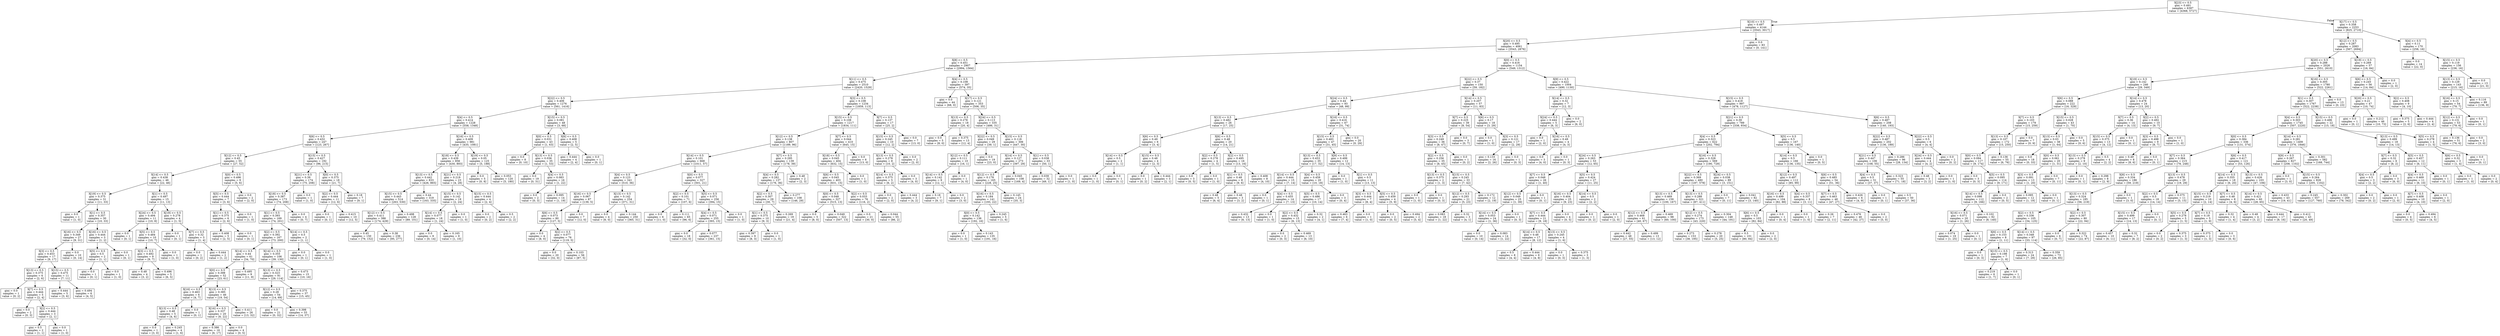 digraph Tree {
node [shape=box] ;
0 [label="X[23] <= 0.5\ngini = 0.491\nsamples = 6397\nvalue = [4368, 5727]"] ;
1 [label="X[10] <= 0.5\ngini = 0.497\nsamples = 4144\nvalue = [3543, 3017]"] ;
0 -> 1 [labeldistance=2.5, labelangle=45, headlabel="True"] ;
2 [label="X[20] <= 0.5\ngini = 0.495\nsamples = 4061\nvalue = [3543, 2876]"] ;
1 -> 2 ;
3 [label="X[8] <= 0.5\ngini = 0.451\nsamples = 2907\nvalue = [2994, 1564]"] ;
2 -> 3 ;
4 [label="X[11] <= 0.5\ngini = 0.475\nsamples = 2510\nvalue = [2420, 1529]"] ;
3 -> 4 ;
5 [label="X[22] <= 0.5\ngini = 0.406\nsamples = 1276\nvalue = [561, 1416]"] ;
4 -> 5 ;
6 [label="X[4] <= 0.5\ngini = 0.414\nsamples = 1228\nvalue = [558, 1348]"] ;
5 -> 6 ;
7 [label="X[6] <= 0.5\ngini = 0.432\nsamples = 247\nvalue = [123, 267]"] ;
6 -> 7 ;
8 [label="X[12] <= 0.5\ngini = 0.45\nsamples = 55\nvalue = [27, 52]"] ;
7 -> 8 ;
9 [label="X[14] <= 0.5\ngini = 0.438\nsamples = 46\nvalue = [22, 46]"] ;
8 -> 9 ;
10 [label="X[19] <= 0.5\ngini = 0.375\nsamples = 31\nvalue = [11, 33]"] ;
9 -> 10 ;
11 [label="gini = 0.0\nsamples = 1\nvalue = [1, 0]"] ;
10 -> 11 ;
12 [label="X[1] <= 0.5\ngini = 0.357\nsamples = 30\nvalue = [10, 33]"] ;
10 -> 12 ;
13 [label="X[16] <= 0.5\ngini = 0.349\nsamples = 27\nvalue = [9, 31]"] ;
12 -> 13 ;
14 [label="X[3] <= 0.5\ngini = 0.453\nsamples = 17\nvalue = [9, 17]"] ;
13 -> 14 ;
15 [label="X[13] <= 0.5\ngini = 0.375\nsamples = 6\nvalue = [2, 6]"] ;
14 -> 15 ;
16 [label="gini = 0.0\nsamples = 1\nvalue = [0, 2]"] ;
15 -> 16 ;
17 [label="X[7] <= 0.5\ngini = 0.444\nsamples = 5\nvalue = [2, 4]"] ;
15 -> 17 ;
18 [label="gini = 0.0\nsamples = 2\nvalue = [0, 3]"] ;
17 -> 18 ;
19 [label="X[2] <= 0.5\ngini = 0.444\nsamples = 3\nvalue = [2, 1]"] ;
17 -> 19 ;
20 [label="gini = 0.5\nsamples = 2\nvalue = [1, 1]"] ;
19 -> 20 ;
21 [label="gini = 0.0\nsamples = 1\nvalue = [1, 0]"] ;
19 -> 21 ;
22 [label="X[15] <= 0.5\ngini = 0.475\nsamples = 11\nvalue = [7, 11]"] ;
14 -> 22 ;
23 [label="gini = 0.444\nsamples = 5\nvalue = [3, 6]"] ;
22 -> 23 ;
24 [label="gini = 0.494\nsamples = 6\nvalue = [4, 5]"] ;
22 -> 24 ;
25 [label="gini = 0.0\nsamples = 10\nvalue = [0, 14]"] ;
13 -> 25 ;
26 [label="X[16] <= 0.5\ngini = 0.444\nsamples = 3\nvalue = [1, 2]"] ;
12 -> 26 ;
27 [label="X[5] <= 0.5\ngini = 0.5\nsamples = 2\nvalue = [1, 1]"] ;
26 -> 27 ;
28 [label="gini = 0.0\nsamples = 1\nvalue = [0, 1]"] ;
27 -> 28 ;
29 [label="gini = 0.0\nsamples = 1\nvalue = [1, 0]"] ;
27 -> 29 ;
30 [label="gini = 0.0\nsamples = 1\nvalue = [0, 1]"] ;
26 -> 30 ;
31 [label="X[1] <= 0.5\ngini = 0.497\nsamples = 15\nvalue = [11, 13]"] ;
9 -> 31 ;
32 [label="X[24] <= 0.5\ngini = 0.494\nsamples = 11\nvalue = [10, 8]"] ;
31 -> 32 ;
33 [label="gini = 0.0\nsamples = 1\nvalue = [0, 1]"] ;
32 -> 33 ;
34 [label="X[5] <= 0.5\ngini = 0.484\nsamples = 10\nvalue = [10, 7]"] ;
32 -> 34 ;
35 [label="X[3] <= 0.5\ngini = 0.492\nsamples = 9\nvalue = [9, 7]"] ;
34 -> 35 ;
36 [label="gini = 0.48\nsamples = 4\nvalue = [3, 2]"] ;
35 -> 36 ;
37 [label="gini = 0.496\nsamples = 5\nvalue = [6, 5]"] ;
35 -> 37 ;
38 [label="gini = 0.0\nsamples = 1\nvalue = [1, 0]"] ;
34 -> 38 ;
39 [label="X[19] <= 0.5\ngini = 0.278\nsamples = 4\nvalue = [1, 5]"] ;
31 -> 39 ;
40 [label="gini = 0.0\nsamples = 1\nvalue = [0, 1]"] ;
39 -> 40 ;
41 [label="X[7] <= 0.5\ngini = 0.32\nsamples = 3\nvalue = [1, 4]"] ;
39 -> 41 ;
42 [label="gini = 0.0\nsamples = 1\nvalue = [0, 2]"] ;
41 -> 42 ;
43 [label="gini = 0.444\nsamples = 2\nvalue = [1, 2]"] ;
41 -> 43 ;
44 [label="X[0] <= 0.5\ngini = 0.496\nsamples = 9\nvalue = [5, 6]"] ;
8 -> 44 ;
45 [label="X[5] <= 0.5\ngini = 0.444\nsamples = 7\nvalue = [3, 6]"] ;
44 -> 45 ;
46 [label="X[1] <= 0.5\ngini = 0.375\nsamples = 6\nvalue = [2, 6]"] ;
45 -> 46 ;
47 [label="gini = 0.408\nsamples = 5\nvalue = [2, 5]"] ;
46 -> 47 ;
48 [label="gini = 0.0\nsamples = 1\nvalue = [0, 1]"] ;
46 -> 48 ;
49 [label="gini = 0.0\nsamples = 1\nvalue = [1, 0]"] ;
45 -> 49 ;
50 [label="gini = 0.0\nsamples = 2\nvalue = [2, 0]"] ;
44 -> 50 ;
51 [label="X[15] <= 0.5\ngini = 0.427\nsamples = 192\nvalue = [96, 215]"] ;
7 -> 51 ;
52 [label="X[21] <= 0.5\ngini = 0.39\nsamples = 174\nvalue = [75, 208]"] ;
51 -> 52 ;
53 [label="X[18] <= 0.5\ngini = 0.387\nsamples = 173\nvalue = [74, 208]"] ;
52 -> 53 ;
54 [label="X[1] <= 0.5\ngini = 0.393\nsamples = 169\nvalue = [74, 201]"] ;
53 -> 54 ;
55 [label="X[2] <= 0.5\ngini = 0.392\nsamples = 167\nvalue = [73, 200]"] ;
54 -> 55 ;
56 [label="X[14] <= 0.5\ngini = 0.44\nsamples = 61\nvalue = [34, 70]"] ;
55 -> 56 ;
57 [label="X[0] <= 0.5\ngini = 0.398\nsamples = 52\nvalue = [23, 61]"] ;
56 -> 57 ;
58 [label="X[16] <= 0.5\ngini = 0.463\nsamples = 6\nvalue = [4, 7]"] ;
57 -> 58 ;
59 [label="X[13] <= 0.5\ngini = 0.48\nsamples = 5\nvalue = [4, 6]"] ;
58 -> 59 ;
60 [label="gini = 0.0\nsamples = 1\nvalue = [3, 0]"] ;
59 -> 60 ;
61 [label="gini = 0.245\nsamples = 4\nvalue = [1, 6]"] ;
59 -> 61 ;
62 [label="gini = 0.0\nsamples = 1\nvalue = [0, 1]"] ;
58 -> 62 ;
63 [label="X[13] <= 0.5\ngini = 0.385\nsamples = 46\nvalue = [19, 54]"] ;
57 -> 63 ;
64 [label="X[16] <= 0.5\ngini = 0.337\nsamples = 20\nvalue = [6, 22]"] ;
63 -> 64 ;
65 [label="gini = 0.386\nsamples = 16\nvalue = [6, 17]"] ;
64 -> 65 ;
66 [label="gini = 0.0\nsamples = 4\nvalue = [0, 5]"] ;
64 -> 66 ;
67 [label="gini = 0.411\nsamples = 26\nvalue = [13, 32]"] ;
63 -> 67 ;
68 [label="gini = 0.495\nsamples = 9\nvalue = [11, 9]"] ;
56 -> 68 ;
69 [label="X[14] <= 0.5\ngini = 0.355\nsamples = 106\nvalue = [39, 130]"] ;
55 -> 69 ;
70 [label="X[13] <= 0.5\ngini = 0.323\nsamples = 91\nvalue = [29, 114]"] ;
69 -> 70 ;
71 [label="X[12] <= 0.5\ngini = 0.28\nsamples = 54\nvalue = [14, 69]"] ;
70 -> 71 ;
72 [label="gini = 0.0\nsamples = 21\nvalue = [0, 32]"] ;
71 -> 72 ;
73 [label="gini = 0.398\nsamples = 33\nvalue = [14, 37]"] ;
71 -> 73 ;
74 [label="gini = 0.375\nsamples = 37\nvalue = [15, 45]"] ;
70 -> 74 ;
75 [label="gini = 0.473\nsamples = 15\nvalue = [10, 16]"] ;
69 -> 75 ;
76 [label="X[14] <= 0.5\ngini = 0.5\nsamples = 2\nvalue = [1, 1]"] ;
54 -> 76 ;
77 [label="gini = 0.0\nsamples = 1\nvalue = [0, 1]"] ;
76 -> 77 ;
78 [label="gini = 0.0\nsamples = 1\nvalue = [1, 0]"] ;
76 -> 78 ;
79 [label="gini = 0.0\nsamples = 4\nvalue = [0, 7]"] ;
53 -> 79 ;
80 [label="gini = 0.0\nsamples = 1\nvalue = [1, 0]"] ;
52 -> 80 ;
81 [label="X[0] <= 0.5\ngini = 0.375\nsamples = 18\nvalue = [21, 7]"] ;
51 -> 81 ;
82 [label="X[2] <= 0.5\ngini = 0.444\nsamples = 11\nvalue = [12, 6]"] ;
81 -> 82 ;
83 [label="gini = 0.0\nsamples = 1\nvalue = [0, 1]"] ;
82 -> 83 ;
84 [label="gini = 0.415\nsamples = 10\nvalue = [12, 5]"] ;
82 -> 84 ;
85 [label="gini = 0.18\nsamples = 7\nvalue = [9, 1]"] ;
81 -> 85 ;
86 [label="X[16] <= 0.5\ngini = 0.409\nsamples = 981\nvalue = [435, 1081]"] ;
6 -> 86 ;
87 [label="X[18] <= 0.5\ngini = 0.439\nsamples = 856\nvalue = [430, 893]"] ;
86 -> 87 ;
88 [label="X[13] <= 0.5\ngini = 0.442\nsamples = 833\nvalue = [426, 865]"] ;
87 -> 88 ;
89 [label="X[15] <= 0.5\ngini = 0.443\nsamples = 514\nvalue = [263, 530]"] ;
88 -> 89 ;
90 [label="X[12] <= 0.5\ngini = 0.411\nsamples = 386\nvalue = [174, 429]"] ;
89 -> 90 ;
91 [label="gini = 0.45\nsamples = 150\nvalue = [79, 152]"] ;
90 -> 91 ;
92 [label="gini = 0.38\nsamples = 236\nvalue = [95, 277]"] ;
90 -> 92 ;
93 [label="gini = 0.498\nsamples = 128\nvalue = [89, 101]"] ;
89 -> 93 ;
94 [label="gini = 0.44\nsamples = 319\nvalue = [163, 335]"] ;
88 -> 94 ;
95 [label="X[21] <= 0.5\ngini = 0.219\nsamples = 23\nvalue = [4, 28]"] ;
87 -> 95 ;
96 [label="X[15] <= 0.5\ngini = 0.142\nsamples = 19\nvalue = [2, 24]"] ;
95 -> 96 ;
97 [label="X[14] <= 0.5\ngini = 0.077\nsamples = 18\nvalue = [1, 24]"] ;
96 -> 97 ;
98 [label="gini = 0.0\nsamples = 9\nvalue = [0, 14]"] ;
97 -> 98 ;
99 [label="gini = 0.165\nsamples = 9\nvalue = [1, 10]"] ;
97 -> 99 ;
100 [label="gini = 0.0\nsamples = 1\nvalue = [1, 0]"] ;
96 -> 100 ;
101 [label="X[15] <= 0.5\ngini = 0.444\nsamples = 4\nvalue = [2, 4]"] ;
95 -> 101 ;
102 [label="gini = 0.0\nsamples = 2\nvalue = [0, 2]"] ;
101 -> 102 ;
103 [label="gini = 0.5\nsamples = 2\nvalue = [2, 2]"] ;
101 -> 103 ;
104 [label="X[19] <= 0.5\ngini = 0.05\nsamples = 125\nvalue = [5, 188]"] ;
86 -> 104 ;
105 [label="gini = 0.0\nsamples = 5\nvalue = [0, 8]"] ;
104 -> 105 ;
106 [label="gini = 0.053\nsamples = 120\nvalue = [5, 180]"] ;
104 -> 106 ;
107 [label="X[15] <= 0.5\ngini = 0.081\nsamples = 48\nvalue = [3, 68]"] ;
5 -> 107 ;
108 [label="X[0] <= 0.5\ngini = 0.031\nsamples = 43\nvalue = [1, 63]"] ;
107 -> 108 ;
109 [label="gini = 0.0\nsamples = 8\nvalue = [0, 10]"] ;
108 -> 109 ;
110 [label="X[13] <= 0.5\ngini = 0.036\nsamples = 35\nvalue = [1, 53]"] ;
108 -> 110 ;
111 [label="gini = 0.0\nsamples = 19\nvalue = [0, 31]"] ;
110 -> 111 ;
112 [label="X[4] <= 0.5\ngini = 0.083\nsamples = 16\nvalue = [1, 22]"] ;
110 -> 112 ;
113 [label="gini = 0.0\nsamples = 2\nvalue = [0, 3]"] ;
112 -> 113 ;
114 [label="gini = 0.095\nsamples = 14\nvalue = [1, 19]"] ;
112 -> 114 ;
115 [label="X[6] <= 0.5\ngini = 0.408\nsamples = 5\nvalue = [2, 5]"] ;
107 -> 115 ;
116 [label="gini = 0.444\nsamples = 4\nvalue = [2, 4]"] ;
115 -> 116 ;
117 [label="gini = 0.0\nsamples = 1\nvalue = [0, 1]"] ;
115 -> 117 ;
118 [label="X[3] <= 0.5\ngini = 0.108\nsamples = 1234\nvalue = [1859, 113]"] ;
4 -> 118 ;
119 [label="X[15] <= 0.5\ngini = 0.108\nsamples = 1217\nvalue = [1834, 111]"] ;
118 -> 119 ;
120 [label="X[12] <= 0.5\ngini = 0.138\nsamples = 807\nvalue = [1189, 96]"] ;
119 -> 120 ;
121 [label="X[14] <= 0.5\ngini = 0.101\nsamples = 668\nvalue = [1011, 57]"] ;
120 -> 121 ;
122 [label="X[4] <= 0.5\ngini = 0.123\nsamples = 341\nvalue = [510, 36]"] ;
121 -> 122 ;
123 [label="X[16] <= 0.5\ngini = 0.067\nsamples = 87\nvalue = [139, 5]"] ;
122 -> 123 ;
124 [label="X[6] <= 0.5\ngini = 0.073\nsamples = 80\nvalue = [127, 5]"] ;
123 -> 124 ;
125 [label="gini = 0.0\nsamples = 4\nvalue = [8, 0]"] ;
124 -> 125 ;
126 [label="X[2] <= 0.5\ngini = 0.077\nsamples = 76\nvalue = [119, 5]"] ;
124 -> 126 ;
127 [label="gini = 0.0\nsamples = 20\nvalue = [32, 0]"] ;
126 -> 127 ;
128 [label="gini = 0.103\nsamples = 56\nvalue = [87, 5]"] ;
126 -> 128 ;
129 [label="gini = 0.0\nsamples = 7\nvalue = [12, 0]"] ;
123 -> 129 ;
130 [label="X[13] <= 0.5\ngini = 0.142\nsamples = 254\nvalue = [371, 31]"] ;
122 -> 130 ;
131 [label="gini = 0.0\nsamples = 4\nvalue = [6, 0]"] ;
130 -> 131 ;
132 [label="gini = 0.144\nsamples = 250\nvalue = [365, 31]"] ;
130 -> 132 ;
133 [label="X[0] <= 0.5\ngini = 0.077\nsamples = 327\nvalue = [501, 21]"] ;
121 -> 133 ;
134 [label="X[2] <= 0.5\ngini = 0.101\nsamples = 71\nvalue = [107, 6]"] ;
133 -> 134 ;
135 [label="gini = 0.0\nsamples = 6\nvalue = [11, 0]"] ;
134 -> 135 ;
136 [label="gini = 0.111\nsamples = 65\nvalue = [96, 6]"] ;
134 -> 136 ;
137 [label="X[5] <= 0.5\ngini = 0.071\nsamples = 256\nvalue = [394, 15]"] ;
133 -> 137 ;
138 [label="X[4] <= 0.5\ngini = 0.071\nsamples = 255\nvalue = [393, 15]"] ;
137 -> 138 ;
139 [label="gini = 0.0\nsamples = 18\nvalue = [32, 0]"] ;
138 -> 139 ;
140 [label="gini = 0.077\nsamples = 237\nvalue = [361, 15]"] ;
138 -> 140 ;
141 [label="gini = 0.0\nsamples = 1\nvalue = [1, 0]"] ;
137 -> 141 ;
142 [label="X[7] <= 0.5\ngini = 0.295\nsamples = 139\nvalue = [178, 39]"] ;
120 -> 142 ;
143 [label="X[4] <= 0.5\ngini = 0.282\nsamples = 137\nvalue = [176, 36]"] ;
142 -> 143 ;
144 [label="X[2] <= 0.5\ngini = 0.307\nsamples = 29\nvalue = [30, 7]"] ;
143 -> 144 ;
145 [label="X[1] <= 0.5\ngini = 0.375\nsamples = 10\nvalue = [9, 3]"] ;
144 -> 145 ;
146 [label="gini = 0.397\nsamples = 9\nvalue = [8, 3]"] ;
145 -> 146 ;
147 [label="gini = 0.0\nsamples = 1\nvalue = [1, 0]"] ;
145 -> 147 ;
148 [label="gini = 0.269\nsamples = 19\nvalue = [21, 4]"] ;
144 -> 148 ;
149 [label="gini = 0.277\nsamples = 108\nvalue = [146, 29]"] ;
143 -> 149 ;
150 [label="gini = 0.48\nsamples = 2\nvalue = [2, 3]"] ;
142 -> 150 ;
151 [label="X[7] <= 0.5\ngini = 0.044\nsamples = 410\nvalue = [645, 15]"] ;
119 -> 151 ;
152 [label="X[18] <= 0.5\ngini = 0.045\nsamples = 404\nvalue = [632, 15]"] ;
151 -> 152 ;
153 [label="X[6] <= 0.5\ngini = 0.045\nsamples = 403\nvalue = [631, 15]"] ;
152 -> 153 ;
154 [label="X[0] <= 0.5\ngini = 0.048\nsamples = 327\nvalue = [515, 13]"] ;
153 -> 154 ;
155 [label="gini = 0.0\nsamples = 5\nvalue = [8, 0]"] ;
154 -> 155 ;
156 [label="gini = 0.049\nsamples = 322\nvalue = [507, 13]"] ;
154 -> 156 ;
157 [label="X[2] <= 0.5\ngini = 0.033\nsamples = 76\nvalue = [116, 2]"] ;
153 -> 157 ;
158 [label="gini = 0.0\nsamples = 21\nvalue = [30, 0]"] ;
157 -> 158 ;
159 [label="gini = 0.044\nsamples = 55\nvalue = [86, 2]"] ;
157 -> 159 ;
160 [label="gini = 0.0\nsamples = 1\nvalue = [1, 0]"] ;
152 -> 160 ;
161 [label="gini = 0.0\nsamples = 6\nvalue = [13, 0]"] ;
151 -> 161 ;
162 [label="X[7] <= 0.5\ngini = 0.137\nsamples = 17\nvalue = [25, 2]"] ;
118 -> 162 ;
163 [label="X[15] <= 0.5\ngini = 0.245\nsamples = 10\nvalue = [12, 2]"] ;
162 -> 163 ;
164 [label="X[13] <= 0.5\ngini = 0.278\nsamples = 8\nvalue = [10, 2]"] ;
163 -> 164 ;
165 [label="X[14] <= 0.5\ngini = 0.375\nsamples = 5\nvalue = [6, 2]"] ;
164 -> 165 ;
166 [label="gini = 0.0\nsamples = 2\nvalue = [2, 0]"] ;
165 -> 166 ;
167 [label="gini = 0.444\nsamples = 3\nvalue = [4, 2]"] ;
165 -> 167 ;
168 [label="gini = 0.0\nsamples = 3\nvalue = [4, 0]"] ;
164 -> 168 ;
169 [label="gini = 0.0\nsamples = 2\nvalue = [2, 0]"] ;
163 -> 169 ;
170 [label="gini = 0.0\nsamples = 7\nvalue = [13, 0]"] ;
162 -> 170 ;
171 [label="X[4] <= 0.5\ngini = 0.108\nsamples = 397\nvalue = [574, 35]"] ;
3 -> 171 ;
172 [label="gini = 0.0\nsamples = 44\nvalue = [68, 0]"] ;
171 -> 172 ;
173 [label="X[17] <= 0.5\ngini = 0.121\nsamples = 353\nvalue = [506, 35]"] ;
171 -> 173 ;
174 [label="X[13] <= 0.5\ngini = 0.278\nsamples = 18\nvalue = [20, 4]"] ;
173 -> 174 ;
175 [label="gini = 0.0\nsamples = 5\nvalue = [8, 0]"] ;
174 -> 175 ;
176 [label="gini = 0.375\nsamples = 13\nvalue = [12, 4]"] ;
174 -> 176 ;
177 [label="X[24] <= 0.5\ngini = 0.113\nsamples = 335\nvalue = [486, 31]"] ;
173 -> 177 ;
178 [label="X[22] <= 0.5\ngini = 0.049\nsamples = 29\nvalue = [39, 1]"] ;
177 -> 178 ;
179 [label="X[12] <= 0.5\ngini = 0.111\nsamples = 10\nvalue = [16, 1]"] ;
178 -> 179 ;
180 [label="X[14] <= 0.5\ngini = 0.142\nsamples = 9\nvalue = [12, 1]"] ;
179 -> 180 ;
181 [label="gini = 0.18\nsamples = 7\nvalue = [9, 1]"] ;
180 -> 181 ;
182 [label="gini = 0.0\nsamples = 2\nvalue = [3, 0]"] ;
180 -> 182 ;
183 [label="gini = 0.0\nsamples = 1\nvalue = [4, 0]"] ;
179 -> 183 ;
184 [label="gini = 0.0\nsamples = 19\nvalue = [23, 0]"] ;
178 -> 184 ;
185 [label="X[15] <= 0.5\ngini = 0.118\nsamples = 306\nvalue = [447, 30]"] ;
177 -> 185 ;
186 [label="X[14] <= 0.5\ngini = 0.127\nsamples = 273\nvalue = [397, 29]"] ;
185 -> 186 ;
187 [label="X[12] <= 0.5\ngini = 0.178\nsamples = 165\nvalue = [228, 25]"] ;
186 -> 187 ;
188 [label="X[16] <= 0.5\ngini = 0.184\nsamples = 141\nvalue = [193, 22]"] ;
187 -> 188 ;
189 [label="X[0] <= 0.5\ngini = 0.142\nsamples = 136\nvalue = [192, 16]"] ;
188 -> 189 ;
190 [label="gini = 0.0\nsamples = 1\nvalue = [1, 0]"] ;
189 -> 190 ;
191 [label="gini = 0.143\nsamples = 135\nvalue = [191, 16]"] ;
189 -> 191 ;
192 [label="gini = 0.245\nsamples = 5\nvalue = [1, 6]"] ;
188 -> 192 ;
193 [label="gini = 0.145\nsamples = 24\nvalue = [35, 3]"] ;
187 -> 193 ;
194 [label="gini = 0.045\nsamples = 108\nvalue = [169, 4]"] ;
186 -> 194 ;
195 [label="X[1] <= 0.5\ngini = 0.038\nsamples = 33\nvalue = [50, 1]"] ;
185 -> 195 ;
196 [label="gini = 0.039\nsamples = 32\nvalue = [49, 1]"] ;
195 -> 196 ;
197 [label="gini = 0.0\nsamples = 1\nvalue = [1, 0]"] ;
195 -> 197 ;
198 [label="X[0] <= 0.5\ngini = 0.416\nsamples = 1154\nvalue = [549, 1312]"] ;
2 -> 198 ;
199 [label="X[22] <= 0.5\ngini = 0.37\nsamples = 150\nvalue = [59, 182]"] ;
198 -> 199 ;
200 [label="X[24] <= 0.5\ngini = 0.44\nsamples = 93\nvalue = [48, 99]"] ;
199 -> 200 ;
201 [label="X[13] <= 0.5\ngini = 0.482\nsamples = 26\nvalue = [17, 25]"] ;
200 -> 201 ;
202 [label="X[6] <= 0.5\ngini = 0.49\nsamples = 6\nvalue = [3, 4]"] ;
201 -> 202 ;
203 [label="X[14] <= 0.5\ngini = 0.5\nsamples = 2\nvalue = [1, 1]"] ;
202 -> 203 ;
204 [label="gini = 0.0\nsamples = 1\nvalue = [1, 0]"] ;
203 -> 204 ;
205 [label="gini = 0.0\nsamples = 1\nvalue = [0, 1]"] ;
203 -> 205 ;
206 [label="X[15] <= 0.5\ngini = 0.48\nsamples = 4\nvalue = [2, 3]"] ;
202 -> 206 ;
207 [label="gini = 0.0\nsamples = 1\nvalue = [0, 2]"] ;
206 -> 207 ;
208 [label="gini = 0.444\nsamples = 3\nvalue = [2, 1]"] ;
206 -> 208 ;
209 [label="X[6] <= 0.5\ngini = 0.48\nsamples = 20\nvalue = [14, 21]"] ;
201 -> 209 ;
210 [label="X[2] <= 0.5\ngini = 0.278\nsamples = 4\nvalue = [1, 5]"] ;
209 -> 210 ;
211 [label="gini = 0.0\nsamples = 3\nvalue = [0, 5]"] ;
210 -> 211 ;
212 [label="gini = 0.0\nsamples = 1\nvalue = [1, 0]"] ;
210 -> 212 ;
213 [label="X[2] <= 0.5\ngini = 0.495\nsamples = 16\nvalue = [13, 16]"] ;
209 -> 213 ;
214 [label="X[1] <= 0.5\ngini = 0.48\nsamples = 8\nvalue = [9, 6]"] ;
213 -> 214 ;
215 [label="gini = 0.48\nsamples = 5\nvalue = [6, 4]"] ;
214 -> 215 ;
216 [label="gini = 0.48\nsamples = 3\nvalue = [3, 2]"] ;
214 -> 216 ;
217 [label="gini = 0.408\nsamples = 8\nvalue = [4, 10]"] ;
213 -> 217 ;
218 [label="X[16] <= 0.5\ngini = 0.416\nsamples = 67\nvalue = [31, 74]"] ;
200 -> 218 ;
219 [label="X[15] <= 0.5\ngini = 0.483\nsamples = 47\nvalue = [31, 45]"] ;
218 -> 219 ;
220 [label="X[13] <= 0.5\ngini = 0.453\nsamples = 35\nvalue = [17, 32]"] ;
219 -> 220 ;
221 [label="X[14] <= 0.5\ngini = 0.444\nsamples = 15\nvalue = [7, 14]"] ;
220 -> 221 ;
222 [label="gini = 0.0\nsamples = 1\nvalue = [0, 1]"] ;
221 -> 222 ;
223 [label="X[4] <= 0.5\ngini = 0.455\nsamples = 14\nvalue = [7, 13]"] ;
221 -> 223 ;
224 [label="gini = 0.432\nsamples = 13\nvalue = [6, 13]"] ;
223 -> 224 ;
225 [label="gini = 0.0\nsamples = 1\nvalue = [1, 0]"] ;
223 -> 225 ;
226 [label="X[4] <= 0.5\ngini = 0.459\nsamples = 20\nvalue = [10, 18]"] ;
220 -> 226 ;
227 [label="X[5] <= 0.5\ngini = 0.486\nsamples = 17\nvalue = [10, 14]"] ;
226 -> 227 ;
228 [label="X[2] <= 0.5\ngini = 0.432\nsamples = 15\nvalue = [6, 13]"] ;
227 -> 228 ;
229 [label="gini = 0.0\nsamples = 2\nvalue = [0, 3]"] ;
228 -> 229 ;
230 [label="gini = 0.469\nsamples = 13\nvalue = [6, 10]"] ;
228 -> 230 ;
231 [label="gini = 0.32\nsamples = 2\nvalue = [4, 1]"] ;
227 -> 231 ;
232 [label="gini = 0.0\nsamples = 3\nvalue = [0, 4]"] ;
226 -> 232 ;
233 [label="X[9] <= 0.5\ngini = 0.499\nsamples = 12\nvalue = [14, 13]"] ;
219 -> 233 ;
234 [label="gini = 0.0\nsamples = 1\nvalue = [1, 0]"] ;
233 -> 234 ;
235 [label="X[1] <= 0.5\ngini = 0.5\nsamples = 11\nvalue = [13, 13]"] ;
233 -> 235 ;
236 [label="X[3] <= 0.5\ngini = 0.444\nsamples = 7\nvalue = [8, 4]"] ;
235 -> 236 ;
237 [label="gini = 0.463\nsamples = 6\nvalue = [7, 4]"] ;
236 -> 237 ;
238 [label="gini = 0.0\nsamples = 1\nvalue = [1, 0]"] ;
236 -> 238 ;
239 [label="X[5] <= 0.5\ngini = 0.459\nsamples = 4\nvalue = [5, 9]"] ;
235 -> 239 ;
240 [label="gini = 0.0\nsamples = 2\nvalue = [0, 5]"] ;
239 -> 240 ;
241 [label="gini = 0.494\nsamples = 2\nvalue = [5, 4]"] ;
239 -> 241 ;
242 [label="gini = 0.0\nsamples = 20\nvalue = [0, 29]"] ;
218 -> 242 ;
243 [label="X[14] <= 0.5\ngini = 0.207\nsamples = 57\nvalue = [11, 83]"] ;
199 -> 243 ;
244 [label="X[7] <= 0.5\ngini = 0.225\nsamples = 39\nvalue = [8, 54]"] ;
243 -> 244 ;
245 [label="X[3] <= 0.5\ngini = 0.249\nsamples = 36\nvalue = [8, 47]"] ;
244 -> 245 ;
246 [label="X[2] <= 0.5\ngini = 0.256\nsamples = 35\nvalue = [8, 45]"] ;
245 -> 246 ;
247 [label="X[13] <= 0.5\ngini = 0.375\nsamples = 2\nvalue = [1, 3]"] ;
246 -> 247 ;
248 [label="gini = 0.0\nsamples = 1\nvalue = [1, 0]"] ;
247 -> 248 ;
249 [label="gini = 0.0\nsamples = 1\nvalue = [0, 3]"] ;
247 -> 249 ;
250 [label="X[15] <= 0.5\ngini = 0.245\nsamples = 33\nvalue = [7, 42]"] ;
246 -> 250 ;
251 [label="X[12] <= 0.5\ngini = 0.293\nsamples = 21\nvalue = [5, 23]"] ;
250 -> 251 ;
252 [label="gini = 0.083\nsamples = 18\nvalue = [1, 22]"] ;
251 -> 252 ;
253 [label="gini = 0.32\nsamples = 3\nvalue = [4, 1]"] ;
251 -> 253 ;
254 [label="gini = 0.172\nsamples = 12\nvalue = [2, 19]"] ;
250 -> 254 ;
255 [label="gini = 0.0\nsamples = 1\nvalue = [0, 2]"] ;
245 -> 255 ;
256 [label="gini = 0.0\nsamples = 3\nvalue = [0, 7]"] ;
244 -> 256 ;
257 [label="X[6] <= 0.5\ngini = 0.17\nsamples = 18\nvalue = [3, 29]"] ;
243 -> 257 ;
258 [label="gini = 0.0\nsamples = 1\nvalue = [1, 0]"] ;
257 -> 258 ;
259 [label="X[3] <= 0.5\ngini = 0.121\nsamples = 17\nvalue = [2, 29]"] ;
257 -> 259 ;
260 [label="gini = 0.133\nsamples = 16\nvalue = [2, 26]"] ;
259 -> 260 ;
261 [label="gini = 0.0\nsamples = 1\nvalue = [0, 3]"] ;
259 -> 261 ;
262 [label="X[9] <= 0.5\ngini = 0.422\nsamples = 1004\nvalue = [490, 1130]"] ;
198 -> 262 ;
263 [label="X[14] <= 0.5\ngini = 0.32\nsamples = 7\nvalue = [12, 3]"] ;
262 -> 263 ;
264 [label="X[24] <= 0.5\ngini = 0.444\nsamples = 5\nvalue = [6, 3]"] ;
263 -> 264 ;
265 [label="gini = 0.0\nsamples = 1\nvalue = [2, 0]"] ;
264 -> 265 ;
266 [label="X[16] <= 0.5\ngini = 0.49\nsamples = 4\nvalue = [4, 3]"] ;
264 -> 266 ;
267 [label="gini = 0.0\nsamples = 3\nvalue = [4, 0]"] ;
266 -> 267 ;
268 [label="gini = 0.0\nsamples = 1\nvalue = [0, 3]"] ;
266 -> 268 ;
269 [label="gini = 0.0\nsamples = 2\nvalue = [6, 0]"] ;
263 -> 269 ;
270 [label="X[15] <= 0.5\ngini = 0.418\nsamples = 997\nvalue = [478, 1127]"] ;
262 -> 270 ;
271 [label="X[21] <= 0.5\ngini = 0.39\nsamples = 789\nvalue = [338, 934]"] ;
270 -> 271 ;
272 [label="X[4] <= 0.5\ngini = 0.323\nsamples = 622\nvalue = [202, 794]"] ;
271 -> 272 ;
273 [label="X[24] <= 0.5\ngini = 0.263\nsamples = 53\nvalue = [12, 65]"] ;
272 -> 273 ;
274 [label="X[7] <= 0.5\ngini = 0.048\nsamples = 26\nvalue = [1, 40]"] ;
273 -> 274 ;
275 [label="X[12] <= 0.5\ngini = 0.049\nsamples = 25\nvalue = [1, 39]"] ;
274 -> 275 ;
276 [label="X[14] <= 0.5\ngini = 0.053\nsamples = 24\nvalue = [1, 36]"] ;
275 -> 276 ;
277 [label="gini = 0.0\nsamples = 10\nvalue = [0, 14]"] ;
276 -> 277 ;
278 [label="gini = 0.083\nsamples = 14\nvalue = [1, 22]"] ;
276 -> 278 ;
279 [label="gini = 0.0\nsamples = 1\nvalue = [0, 3]"] ;
275 -> 279 ;
280 [label="gini = 0.0\nsamples = 1\nvalue = [0, 1]"] ;
274 -> 280 ;
281 [label="X[5] <= 0.5\ngini = 0.424\nsamples = 27\nvalue = [11, 25]"] ;
273 -> 281 ;
282 [label="X[16] <= 0.5\ngini = 0.404\nsamples = 25\nvalue = [9, 23]"] ;
281 -> 282 ;
283 [label="X[7] <= 0.5\ngini = 0.444\nsamples = 21\nvalue = [9, 18]"] ;
282 -> 283 ;
284 [label="X[14] <= 0.5\ngini = 0.48\nsamples = 17\nvalue = [8, 12]"] ;
283 -> 284 ;
285 [label="gini = 0.5\nsamples = 8\nvalue = [4, 4]"] ;
284 -> 285 ;
286 [label="gini = 0.444\nsamples = 9\nvalue = [4, 8]"] ;
284 -> 286 ;
287 [label="X[13] <= 0.5\ngini = 0.245\nsamples = 4\nvalue = [1, 6]"] ;
283 -> 287 ;
288 [label="gini = 0.0\nsamples = 1\nvalue = [0, 3]"] ;
287 -> 288 ;
289 [label="gini = 0.375\nsamples = 3\nvalue = [1, 3]"] ;
287 -> 289 ;
290 [label="gini = 0.0\nsamples = 4\nvalue = [0, 5]"] ;
282 -> 290 ;
291 [label="X[14] <= 0.5\ngini = 0.5\nsamples = 2\nvalue = [2, 2]"] ;
281 -> 291 ;
292 [label="gini = 0.0\nsamples = 1\nvalue = [0, 2]"] ;
291 -> 292 ;
293 [label="gini = 0.0\nsamples = 1\nvalue = [2, 0]"] ;
291 -> 293 ;
294 [label="X[16] <= 0.5\ngini = 0.328\nsamples = 569\nvalue = [190, 729]"] ;
272 -> 294 ;
295 [label="X[22] <= 0.5\ngini = 0.369\nsamples = 480\nvalue = [187, 578]"] ;
294 -> 295 ;
296 [label="X[13] <= 0.5\ngini = 0.469\nsamples = 159\nvalue = [100, 167]"] ;
295 -> 296 ;
297 [label="X[12] <= 0.5\ngini = 0.468\nsamples = 61\nvalue = [40, 67]"] ;
296 -> 297 ;
298 [label="gini = 0.442\nsamples = 48\nvalue = [27, 55]"] ;
297 -> 298 ;
299 [label="gini = 0.499\nsamples = 13\nvalue = [13, 12]"] ;
297 -> 299 ;
300 [label="gini = 0.469\nsamples = 98\nvalue = [60, 100]"] ;
296 -> 300 ;
301 [label="X[13] <= 0.5\ngini = 0.288\nsamples = 321\nvalue = [87, 411]"] ;
295 -> 301 ;
302 [label="X[12] <= 0.5\ngini = 0.274\nsamples = 173\nvalue = [43, 220]"] ;
301 -> 302 ;
303 [label="gini = 0.273\nsamples = 153\nvalue = [38, 195]"] ;
302 -> 303 ;
304 [label="gini = 0.278\nsamples = 20\nvalue = [5, 25]"] ;
302 -> 304 ;
305 [label="gini = 0.304\nsamples = 148\nvalue = [44, 191]"] ;
301 -> 305 ;
306 [label="X[24] <= 0.5\ngini = 0.038\nsamples = 89\nvalue = [3, 151]"] ;
294 -> 306 ;
307 [label="gini = 0.0\nsamples = 7\nvalue = [0, 11]"] ;
306 -> 307 ;
308 [label="gini = 0.041\nsamples = 82\nvalue = [3, 140]"] ;
306 -> 308 ;
309 [label="X[5] <= 0.5\ngini = 0.5\nsamples = 167\nvalue = [136, 140]"] ;
271 -> 309 ;
310 [label="X[14] <= 0.5\ngini = 0.5\nsamples = 166\nvalue = [136, 135]"] ;
309 -> 310 ;
311 [label="X[12] <= 0.5\ngini = 0.497\nsamples = 112\nvalue = [85, 99]"] ;
310 -> 311 ;
312 [label="X[16] <= 0.5\ngini = 0.499\nsamples = 104\nvalue = [82, 88]"] ;
311 -> 312 ;
313 [label="X[6] <= 0.5\ngini = 0.5\nsamples = 103\nvalue = [82, 84]"] ;
312 -> 313 ;
314 [label="gini = 0.5\nsamples = 101\nvalue = [80, 84]"] ;
313 -> 314 ;
315 [label="gini = 0.0\nsamples = 2\nvalue = [2, 0]"] ;
313 -> 315 ;
316 [label="gini = 0.0\nsamples = 1\nvalue = [0, 4]"] ;
312 -> 316 ;
317 [label="X[4] <= 0.5\ngini = 0.337\nsamples = 8\nvalue = [3, 11]"] ;
311 -> 317 ;
318 [label="gini = 0.0\nsamples = 1\nvalue = [1, 0]"] ;
317 -> 318 ;
319 [label="gini = 0.26\nsamples = 7\nvalue = [2, 11]"] ;
317 -> 319 ;
320 [label="X[6] <= 0.5\ngini = 0.485\nsamples = 54\nvalue = [51, 36]"] ;
310 -> 320 ;
321 [label="X[7] <= 0.5\ngini = 0.463\nsamples = 48\nvalue = [47, 27]"] ;
320 -> 321 ;
322 [label="gini = 0.476\nsamples = 46\nvalue = [42, 27]"] ;
321 -> 322 ;
323 [label="gini = 0.0\nsamples = 2\nvalue = [5, 0]"] ;
321 -> 323 ;
324 [label="gini = 0.426\nsamples = 6\nvalue = [4, 9]"] ;
320 -> 324 ;
325 [label="gini = 0.0\nsamples = 1\nvalue = [0, 5]"] ;
309 -> 325 ;
326 [label="X[6] <= 0.5\ngini = 0.487\nsamples = 208\nvalue = [140, 193]"] ;
270 -> 326 ;
327 [label="X[22] <= 0.5\ngini = 0.487\nsamples = 202\nvalue = [136, 189]"] ;
326 -> 327 ;
328 [label="X[21] <= 0.5\ngini = 0.447\nsamples = 106\nvalue = [108, 55]"] ;
327 -> 328 ;
329 [label="X[4] <= 0.5\ngini = 0.5\nsamples = 51\nvalue = [37, 37]"] ;
328 -> 329 ;
330 [label="gini = 0.0\nsamples = 1\nvalue = [0, 1]"] ;
329 -> 330 ;
331 [label="gini = 0.5\nsamples = 50\nvalue = [37, 36]"] ;
329 -> 331 ;
332 [label="gini = 0.323\nsamples = 55\nvalue = [71, 18]"] ;
328 -> 332 ;
333 [label="gini = 0.286\nsamples = 96\nvalue = [28, 134]"] ;
327 -> 333 ;
334 [label="X[22] <= 0.5\ngini = 0.5\nsamples = 6\nvalue = [4, 4]"] ;
326 -> 334 ;
335 [label="X[24] <= 0.5\ngini = 0.444\nsamples = 4\nvalue = [4, 2]"] ;
334 -> 335 ;
336 [label="gini = 0.48\nsamples = 3\nvalue = [3, 2]"] ;
335 -> 336 ;
337 [label="gini = 0.0\nsamples = 1\nvalue = [1, 0]"] ;
335 -> 337 ;
338 [label="gini = 0.0\nsamples = 2\nvalue = [0, 2]"] ;
334 -> 338 ;
339 [label="gini = 0.0\nsamples = 83\nvalue = [0, 141]"] ;
1 -> 339 ;
340 [label="X[17] <= 0.5\ngini = 0.358\nsamples = 2253\nvalue = [825, 2710]"] ;
0 -> 340 [labeldistance=2.5, labelangle=-45, headlabel="False"] ;
341 [label="X[12] <= 0.5\ngini = 0.287\nsamples = 2083\nvalue = [567, 2694]"] ;
340 -> 341 ;
342 [label="X[20] <= 0.5\ngini = 0.288\nsamples = 2026\nvalue = [551, 2610]"] ;
341 -> 342 ;
343 [label="X[19] <= 0.5\ngini = 0.142\nsamples = 246\nvalue = [29, 349]"] ;
342 -> 343 ;
344 [label="X[6] <= 0.5\ngini = 0.088\nsamples = 222\nvalue = [16, 329]"] ;
343 -> 344 ;
345 [label="X[7] <= 0.5\ngini = 0.103\nsamples = 179\nvalue = [15, 259]"] ;
344 -> 345 ;
346 [label="X[13] <= 0.5\ngini = 0.107\nsamples = 172\nvalue = [15, 250]"] ;
345 -> 346 ;
347 [label="X[0] <= 0.5\ngini = 0.094\nsamples = 117\nvalue = [9, 174]"] ;
346 -> 347 ;
348 [label="gini = 0.0\nsamples = 3\nvalue = [0, 3]"] ;
347 -> 348 ;
349 [label="X[5] <= 0.5\ngini = 0.095\nsamples = 114\nvalue = [9, 171]"] ;
347 -> 349 ;
350 [label="X[14] <= 0.5\ngini = 0.098\nsamples = 112\nvalue = [9, 166]"] ;
349 -> 350 ;
351 [label="X[16] <= 0.5\ngini = 0.071\nsamples = 20\nvalue = [1, 26]"] ;
350 -> 351 ;
352 [label="gini = 0.074\nsamples = 19\nvalue = [1, 25]"] ;
351 -> 352 ;
353 [label="gini = 0.0\nsamples = 1\nvalue = [0, 1]"] ;
351 -> 353 ;
354 [label="gini = 0.102\nsamples = 92\nvalue = [8, 140]"] ;
350 -> 354 ;
355 [label="gini = 0.0\nsamples = 2\nvalue = [0, 5]"] ;
349 -> 355 ;
356 [label="gini = 0.136\nsamples = 55\nvalue = [6, 76]"] ;
346 -> 356 ;
357 [label="gini = 0.0\nsamples = 7\nvalue = [0, 9]"] ;
345 -> 357 ;
358 [label="X[15] <= 0.5\ngini = 0.028\nsamples = 43\nvalue = [1, 70]"] ;
344 -> 358 ;
359 [label="X[13] <= 0.5\ngini = 0.03\nsamples = 38\nvalue = [1, 64]"] ;
358 -> 359 ;
360 [label="gini = 0.0\nsamples = 18\nvalue = [0, 33]"] ;
359 -> 360 ;
361 [label="X[0] <= 0.5\ngini = 0.061\nsamples = 20\nvalue = [1, 31]"] ;
359 -> 361 ;
362 [label="X[3] <= 0.5\ngini = 0.091\nsamples = 13\nvalue = [1, 20]"] ;
361 -> 362 ;
363 [label="gini = 0.095\nsamples = 12\nvalue = [1, 19]"] ;
362 -> 363 ;
364 [label="gini = 0.0\nsamples = 1\nvalue = [0, 1]"] ;
362 -> 364 ;
365 [label="gini = 0.0\nsamples = 7\nvalue = [0, 11]"] ;
361 -> 365 ;
366 [label="gini = 0.0\nsamples = 5\nvalue = [0, 6]"] ;
358 -> 366 ;
367 [label="X[14] <= 0.5\ngini = 0.478\nsamples = 24\nvalue = [13, 20]"] ;
343 -> 367 ;
368 [label="X[7] <= 0.5\ngini = 0.36\nsamples = 14\nvalue = [4, 13]"] ;
367 -> 368 ;
369 [label="X[15] <= 0.5\ngini = 0.375\nsamples = 13\nvalue = [4, 12]"] ;
368 -> 369 ;
370 [label="X[13] <= 0.5\ngini = 0.278\nsamples = 9\nvalue = [2, 10]"] ;
369 -> 370 ;
371 [label="gini = 0.0\nsamples = 1\nvalue = [0, 1]"] ;
370 -> 371 ;
372 [label="gini = 0.298\nsamples = 8\nvalue = [2, 9]"] ;
370 -> 372 ;
373 [label="gini = 0.5\nsamples = 4\nvalue = [2, 2]"] ;
369 -> 373 ;
374 [label="gini = 0.0\nsamples = 1\nvalue = [0, 1]"] ;
368 -> 374 ;
375 [label="X[2] <= 0.5\ngini = 0.492\nsamples = 10\nvalue = [9, 7]"] ;
367 -> 375 ;
376 [label="X[3] <= 0.5\ngini = 0.498\nsamples = 9\nvalue = [8, 7]"] ;
375 -> 376 ;
377 [label="gini = 0.49\nsamples = 8\nvalue = [8, 6]"] ;
376 -> 377 ;
378 [label="gini = 0.0\nsamples = 1\nvalue = [0, 1]"] ;
376 -> 378 ;
379 [label="gini = 0.0\nsamples = 1\nvalue = [1, 0]"] ;
375 -> 379 ;
380 [label="X[16] <= 0.5\ngini = 0.305\nsamples = 1780\nvalue = [522, 2261]"] ;
342 -> 380 ;
381 [label="X[1] <= 0.5\ngini = 0.307\nsamples = 1767\nvalue = [522, 2238]"] ;
380 -> 381 ;
382 [label="X[4] <= 0.5\ngini = 0.303\nsamples = 1745\nvalue = [507, 2220]"] ;
381 -> 382 ;
383 [label="X[0] <= 0.5\ngini = 0.384\nsamples = 336\nvalue = [131, 374]"] ;
382 -> 383 ;
384 [label="X[7] <= 0.5\ngini = 0.364\nsamples = 215\nvalue = [78, 248]"] ;
383 -> 384 ;
385 [label="X[8] <= 0.5\ngini = 0.334\nsamples = 186\nvalue = [59, 219]"] ;
384 -> 385 ;
386 [label="X[13] <= 0.5\ngini = 0.324\nsamples = 185\nvalue = [56, 219]"] ;
385 -> 386 ;
387 [label="X[2] <= 0.5\ngini = 0.336\nsamples = 105\nvalue = [34, 125]"] ;
386 -> 387 ;
388 [label="X[6] <= 0.5\ngini = 0.153\nsamples = 8\nvalue = [1, 11]"] ;
387 -> 388 ;
389 [label="gini = 0.0\nsamples = 1\nvalue = [0, 3]"] ;
388 -> 389 ;
390 [label="X[15] <= 0.5\ngini = 0.198\nsamples = 7\nvalue = [1, 8]"] ;
388 -> 390 ;
391 [label="gini = 0.219\nsamples = 6\nvalue = [1, 7]"] ;
390 -> 391 ;
392 [label="gini = 0.0\nsamples = 1\nvalue = [0, 1]"] ;
390 -> 392 ;
393 [label="X[14] <= 0.5\ngini = 0.348\nsamples = 97\nvalue = [33, 114]"] ;
387 -> 393 ;
394 [label="gini = 0.313\nsamples = 24\nvalue = [7, 29]"] ;
393 -> 394 ;
395 [label="gini = 0.359\nsamples = 73\nvalue = [26, 85]"] ;
393 -> 395 ;
396 [label="X[2] <= 0.5\ngini = 0.307\nsamples = 80\nvalue = [22, 94]"] ;
386 -> 396 ;
397 [label="gini = 0.0\nsamples = 6\nvalue = [0, 7]"] ;
396 -> 397 ;
398 [label="gini = 0.322\nsamples = 74\nvalue = [22, 87]"] ;
396 -> 398 ;
399 [label="gini = 0.0\nsamples = 1\nvalue = [3, 0]"] ;
385 -> 399 ;
400 [label="X[13] <= 0.5\ngini = 0.478\nsamples = 29\nvalue = [19, 29]"] ;
384 -> 400 ;
401 [label="X[2] <= 0.5\ngini = 0.5\nsamples = 18\nvalue = [14, 14]"] ;
400 -> 401 ;
402 [label="X[15] <= 0.5\ngini = 0.499\nsamples = 17\nvalue = [14, 13]"] ;
401 -> 402 ;
403 [label="gini = 0.457\nsamples = 10\nvalue = [6, 11]"] ;
402 -> 403 ;
404 [label="gini = 0.32\nsamples = 7\nvalue = [8, 2]"] ;
402 -> 404 ;
405 [label="gini = 0.0\nsamples = 1\nvalue = [0, 1]"] ;
401 -> 405 ;
406 [label="gini = 0.375\nsamples = 11\nvalue = [5, 15]"] ;
400 -> 406 ;
407 [label="X[6] <= 0.5\ngini = 0.417\nsamples = 121\nvalue = [53, 126]"] ;
383 -> 407 ;
408 [label="X[14] <= 0.5\ngini = 0.355\nsamples = 18\nvalue = [6, 20]"] ;
407 -> 408 ;
409 [label="X[15] <= 0.5\ngini = 0.219\nsamples = 10\nvalue = [2, 14]"] ;
408 -> 409 ;
410 [label="X[5] <= 0.5\ngini = 0.278\nsamples = 5\nvalue = [1, 5]"] ;
409 -> 410 ;
411 [label="gini = 0.0\nsamples = 2\nvalue = [0, 2]"] ;
410 -> 411 ;
412 [label="gini = 0.375\nsamples = 3\nvalue = [1, 3]"] ;
410 -> 412 ;
413 [label="X[7] <= 0.5\ngini = 0.18\nsamples = 5\nvalue = [1, 9]"] ;
409 -> 413 ;
414 [label="gini = 0.375\nsamples = 2\nvalue = [1, 3]"] ;
413 -> 414 ;
415 [label="gini = 0.0\nsamples = 3\nvalue = [0, 6]"] ;
413 -> 415 ;
416 [label="X[7] <= 0.5\ngini = 0.48\nsamples = 8\nvalue = [4, 6]"] ;
408 -> 416 ;
417 [label="gini = 0.32\nsamples = 4\nvalue = [1, 4]"] ;
416 -> 417 ;
418 [label="gini = 0.48\nsamples = 4\nvalue = [3, 2]"] ;
416 -> 418 ;
419 [label="X[13] <= 0.5\ngini = 0.426\nsamples = 103\nvalue = [47, 106]"] ;
407 -> 419 ;
420 [label="X[14] <= 0.5\ngini = 0.421\nsamples = 60\nvalue = [28, 65]"] ;
419 -> 420 ;
421 [label="gini = 0.444\nsamples = 17\nvalue = [8, 16]"] ;
420 -> 421 ;
422 [label="gini = 0.412\nsamples = 43\nvalue = [20, 49]"] ;
420 -> 422 ;
423 [label="gini = 0.433\nsamples = 43\nvalue = [19, 41]"] ;
419 -> 423 ;
424 [label="X[14] <= 0.5\ngini = 0.281\nsamples = 1409\nvalue = [376, 1846]"] ;
382 -> 424 ;
425 [label="X[9] <= 0.5\ngini = 0.267\nsamples = 827\nvalue = [208, 1102]"] ;
424 -> 425 ;
426 [label="gini = 0.0\nsamples = 1\nvalue = [3, 0]"] ;
425 -> 426 ;
427 [label="X[15] <= 0.5\ngini = 0.264\nsamples = 826\nvalue = [205, 1102]"] ;
425 -> 427 ;
428 [label="gini = 0.245\nsamples = 557\nvalue = [127, 760]"] ;
427 -> 428 ;
429 [label="gini = 0.302\nsamples = 269\nvalue = [78, 342]"] ;
427 -> 429 ;
430 [label="gini = 0.301\nsamples = 582\nvalue = [168, 744]"] ;
424 -> 430 ;
431 [label="X[15] <= 0.5\ngini = 0.496\nsamples = 22\nvalue = [15, 18]"] ;
381 -> 431 ;
432 [label="X[13] <= 0.5\ngini = 0.499\nsamples = 18\nvalue = [14, 13]"] ;
431 -> 432 ;
433 [label="X[7] <= 0.5\ngini = 0.32\nsamples = 6\nvalue = [8, 2]"] ;
432 -> 433 ;
434 [label="X[4] <= 0.5\ngini = 0.5\nsamples = 3\nvalue = [2, 2]"] ;
433 -> 434 ;
435 [label="gini = 0.0\nsamples = 2\nvalue = [0, 2]"] ;
434 -> 435 ;
436 [label="gini = 0.0\nsamples = 1\nvalue = [2, 0]"] ;
434 -> 436 ;
437 [label="gini = 0.0\nsamples = 3\nvalue = [6, 0]"] ;
433 -> 437 ;
438 [label="X[5] <= 0.5\ngini = 0.457\nsamples = 12\nvalue = [6, 11]"] ;
432 -> 438 ;
439 [label="X[4] <= 0.5\ngini = 0.469\nsamples = 11\nvalue = [6, 10]"] ;
438 -> 439 ;
440 [label="X[7] <= 0.5\ngini = 0.408\nsamples = 10\nvalue = [4, 10]"] ;
439 -> 440 ;
441 [label="gini = 0.0\nsamples = 4\nvalue = [0, 5]"] ;
440 -> 441 ;
442 [label="gini = 0.494\nsamples = 6\nvalue = [4, 5]"] ;
440 -> 442 ;
443 [label="gini = 0.0\nsamples = 1\nvalue = [2, 0]"] ;
439 -> 443 ;
444 [label="gini = 0.0\nsamples = 1\nvalue = [0, 1]"] ;
438 -> 444 ;
445 [label="X[5] <= 0.5\ngini = 0.278\nsamples = 4\nvalue = [1, 5]"] ;
431 -> 445 ;
446 [label="X[6] <= 0.5\ngini = 0.32\nsamples = 3\nvalue = [1, 4]"] ;
445 -> 446 ;
447 [label="gini = 0.0\nsamples = 1\nvalue = [1, 0]"] ;
446 -> 447 ;
448 [label="gini = 0.0\nsamples = 2\nvalue = [0, 4]"] ;
446 -> 448 ;
449 [label="gini = 0.0\nsamples = 1\nvalue = [0, 1]"] ;
445 -> 449 ;
450 [label="gini = 0.0\nsamples = 13\nvalue = [0, 23]"] ;
380 -> 450 ;
451 [label="X[19] <= 0.5\ngini = 0.269\nsamples = 57\nvalue = [16, 84]"] ;
341 -> 451 ;
452 [label="X[6] <= 0.5\ngini = 0.245\nsamples = 56\nvalue = [14, 84]"] ;
451 -> 452 ;
453 [label="X[20] <= 0.5\ngini = 0.21\nsamples = 47\nvalue = [10, 74]"] ;
452 -> 453 ;
454 [label="gini = 0.0\nsamples = 1\nvalue = [0, 1]"] ;
453 -> 454 ;
455 [label="gini = 0.212\nsamples = 46\nvalue = [10, 73]"] ;
453 -> 455 ;
456 [label="X[2] <= 0.5\ngini = 0.408\nsamples = 9\nvalue = [4, 10]"] ;
452 -> 456 ;
457 [label="gini = 0.375\nsamples = 5\nvalue = [2, 6]"] ;
456 -> 457 ;
458 [label="gini = 0.444\nsamples = 4\nvalue = [2, 4]"] ;
456 -> 458 ;
459 [label="gini = 0.0\nsamples = 1\nvalue = [2, 0]"] ;
451 -> 459 ;
460 [label="X[4] <= 0.5\ngini = 0.11\nsamples = 170\nvalue = [258, 16]"] ;
340 -> 460 ;
461 [label="gini = 0.0\nsamples = 14\nvalue = [22, 0]"] ;
460 -> 461 ;
462 [label="X[15] <= 0.5\ngini = 0.119\nsamples = 156\nvalue = [236, 16]"] ;
460 -> 462 ;
463 [label="X[13] <= 0.5\ngini = 0.129\nsamples = 143\nvalue = [215, 16]"] ;
462 -> 463 ;
464 [label="X[16] <= 0.5\ngini = 0.15\nsamples = 54\nvalue = [79, 7]"] ;
463 -> 464 ;
465 [label="X[12] <= 0.5\ngini = 0.131\nsamples = 53\nvalue = [79, 6]"] ;
464 -> 465 ;
466 [label="gini = 0.136\nsamples = 51\nvalue = [76, 6]"] ;
465 -> 466 ;
467 [label="gini = 0.0\nsamples = 2\nvalue = [3, 0]"] ;
465 -> 467 ;
468 [label="gini = 0.0\nsamples = 1\nvalue = [0, 1]"] ;
464 -> 468 ;
469 [label="gini = 0.116\nsamples = 89\nvalue = [136, 9]"] ;
463 -> 469 ;
470 [label="gini = 0.0\nsamples = 13\nvalue = [21, 0]"] ;
462 -> 470 ;
}